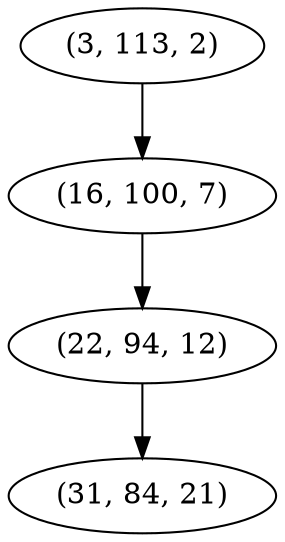 digraph tree {
    "(3, 113, 2)";
    "(16, 100, 7)";
    "(22, 94, 12)";
    "(31, 84, 21)";
    "(3, 113, 2)" -> "(16, 100, 7)";
    "(16, 100, 7)" -> "(22, 94, 12)";
    "(22, 94, 12)" -> "(31, 84, 21)";
}
